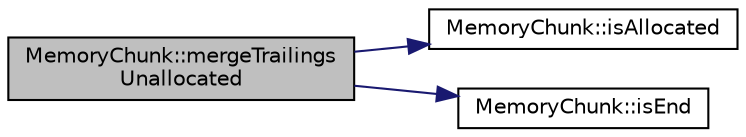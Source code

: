 digraph "MemoryChunk::mergeTrailingsUnallocated"
{
  edge [fontname="Helvetica",fontsize="10",labelfontname="Helvetica",labelfontsize="10"];
  node [fontname="Helvetica",fontsize="10",shape=record];
  rankdir="LR";
  Node188 [label="MemoryChunk::mergeTrailings\lUnallocated",height=0.2,width=0.4,color="black", fillcolor="grey75", style="filled", fontcolor="black"];
  Node188 -> Node189 [color="midnightblue",fontsize="10",style="solid",fontname="Helvetica"];
  Node189 [label="MemoryChunk::isAllocated",height=0.2,width=0.4,color="black", fillcolor="white", style="filled",URL="$d4/d1d/class_memory_chunk.html#ae4ec0a942bb577ece9a1ec0413ba829f"];
  Node188 -> Node190 [color="midnightblue",fontsize="10",style="solid",fontname="Helvetica"];
  Node190 [label="MemoryChunk::isEnd",height=0.2,width=0.4,color="black", fillcolor="white", style="filled",URL="$d4/d1d/class_memory_chunk.html#a77532081c761e7680970a9dcb0c29660"];
}
